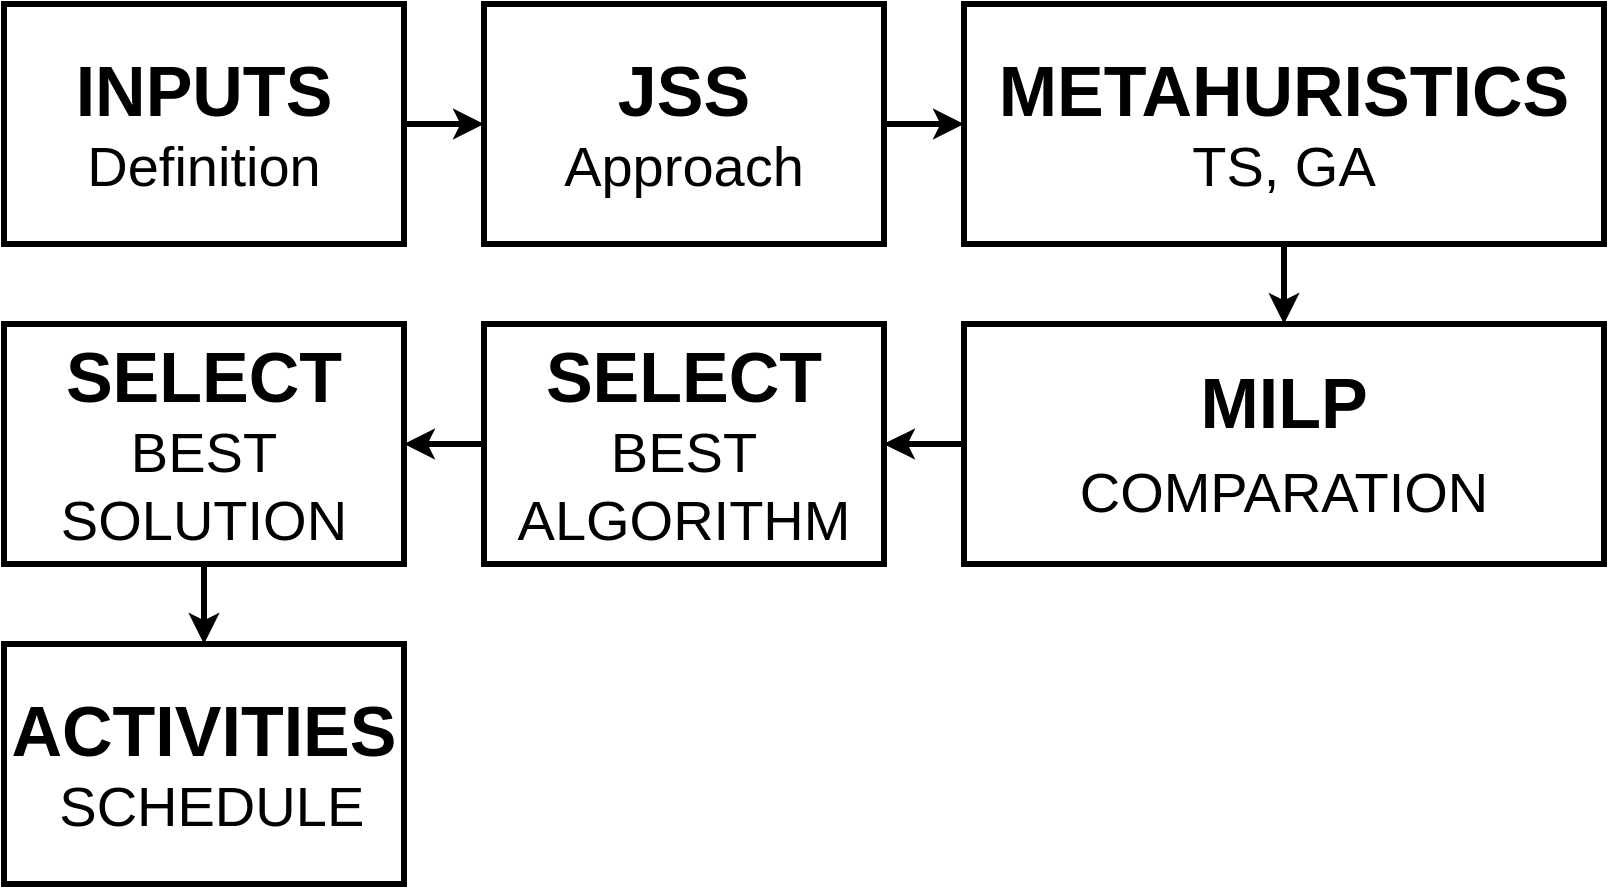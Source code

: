<mxfile version="26.0.3">
  <diagram name="Página-1" id="vJcUxD-9R3zmkLj-b6gD">
    <mxGraphModel dx="1434" dy="780" grid="1" gridSize="10" guides="1" tooltips="1" connect="1" arrows="1" fold="1" page="1" pageScale="1" pageWidth="1169" pageHeight="827" background="none" math="0" shadow="0">
      <root>
        <mxCell id="0" />
        <mxCell id="1" parent="0" />
        <mxCell id="ltZokjYqiID-09ym16MI-4" style="edgeStyle=orthogonalEdgeStyle;rounded=0;orthogonalLoop=1;jettySize=auto;html=1;exitX=1;exitY=0.5;exitDx=0;exitDy=0;strokeWidth=3;" parent="1" source="ltZokjYqiID-09ym16MI-1" target="ltZokjYqiID-09ym16MI-2" edge="1">
          <mxGeometry relative="1" as="geometry" />
        </mxCell>
        <mxCell id="ltZokjYqiID-09ym16MI-1" value="&lt;font style=&quot;font-size: 35px;&quot;&gt;&lt;b style=&quot;&quot;&gt;INPUTS&lt;/b&gt;&lt;/font&gt;&lt;div&gt;&lt;font style=&quot;font-size: 28px;&quot;&gt;Definition&lt;/font&gt;&lt;/div&gt;" style="rounded=0;whiteSpace=wrap;html=1;strokeWidth=3;" parent="1" vertex="1">
          <mxGeometry x="80" y="120" width="200" height="120" as="geometry" />
        </mxCell>
        <mxCell id="ltZokjYqiID-09ym16MI-6" style="edgeStyle=orthogonalEdgeStyle;rounded=0;orthogonalLoop=1;jettySize=auto;html=1;exitX=1;exitY=0.5;exitDx=0;exitDy=0;entryX=0;entryY=0.5;entryDx=0;entryDy=0;strokeWidth=3;" parent="1" source="ltZokjYqiID-09ym16MI-2" target="ltZokjYqiID-09ym16MI-3" edge="1">
          <mxGeometry relative="1" as="geometry" />
        </mxCell>
        <mxCell id="ltZokjYqiID-09ym16MI-2" value="&lt;strong&gt;&lt;font style=&quot;font-size: 35px;&quot;&gt;JSS&lt;/font&gt;&lt;/strong&gt;&lt;div&gt;&lt;font style=&quot;font-size: 28px;&quot;&gt;Approach&lt;/font&gt;&lt;/div&gt;" style="rounded=0;whiteSpace=wrap;html=1;strokeWidth=3;" parent="1" vertex="1">
          <mxGeometry x="320" y="120" width="200" height="120" as="geometry" />
        </mxCell>
        <mxCell id="ltZokjYqiID-09ym16MI-8" style="edgeStyle=orthogonalEdgeStyle;rounded=0;orthogonalLoop=1;jettySize=auto;html=1;exitX=0.5;exitY=1;exitDx=0;exitDy=0;entryX=0.5;entryY=0;entryDx=0;entryDy=0;strokeWidth=3;" parent="1" source="ltZokjYqiID-09ym16MI-3" target="ltZokjYqiID-09ym16MI-7" edge="1">
          <mxGeometry relative="1" as="geometry" />
        </mxCell>
        <mxCell id="ltZokjYqiID-09ym16MI-3" value="&lt;font style=&quot;font-size: 35px;&quot;&gt;&lt;b&gt;METAHURISTICS&lt;/b&gt;&lt;/font&gt;&lt;div&gt;&lt;font style=&quot;font-size: 28px;&quot;&gt;TS, GA&lt;/font&gt;&lt;/div&gt;" style="rounded=0;whiteSpace=wrap;html=1;strokeWidth=3;" parent="1" vertex="1">
          <mxGeometry x="560" y="120" width="320" height="120" as="geometry" />
        </mxCell>
        <mxCell id="ltZokjYqiID-09ym16MI-11" style="edgeStyle=orthogonalEdgeStyle;rounded=0;orthogonalLoop=1;jettySize=auto;html=1;exitX=0;exitY=0.5;exitDx=0;exitDy=0;entryX=1;entryY=0.5;entryDx=0;entryDy=0;" parent="1" source="ltZokjYqiID-09ym16MI-7" target="ltZokjYqiID-09ym16MI-9" edge="1">
          <mxGeometry relative="1" as="geometry" />
        </mxCell>
        <mxCell id="ltZokjYqiID-09ym16MI-13" value="" style="edgeStyle=orthogonalEdgeStyle;rounded=0;orthogonalLoop=1;jettySize=auto;html=1;strokeWidth=3;" parent="1" source="ltZokjYqiID-09ym16MI-7" target="ltZokjYqiID-09ym16MI-9" edge="1">
          <mxGeometry relative="1" as="geometry" />
        </mxCell>
        <mxCell id="ltZokjYqiID-09ym16MI-7" value="&lt;b style=&quot;font-size: 35px;&quot;&gt;MILP&lt;/b&gt;&lt;div&gt;&lt;b style=&quot;font-size: 35px;&quot;&gt;&lt;/b&gt;&lt;font style=&quot;font-size: 28px;&quot;&gt;COMPARATION&lt;/font&gt;&lt;/div&gt;" style="rounded=0;whiteSpace=wrap;html=1;strokeWidth=3;" parent="1" vertex="1">
          <mxGeometry x="560" y="280" width="320" height="120" as="geometry" />
        </mxCell>
        <mxCell id="-TUVtEOpNHZRhoDiYe6Y-2" style="edgeStyle=orthogonalEdgeStyle;rounded=0;orthogonalLoop=1;jettySize=auto;html=1;exitX=0;exitY=0.5;exitDx=0;exitDy=0;entryX=1;entryY=0.5;entryDx=0;entryDy=0;strokeWidth=3;" edge="1" parent="1" source="ltZokjYqiID-09ym16MI-9" target="-TUVtEOpNHZRhoDiYe6Y-1">
          <mxGeometry relative="1" as="geometry" />
        </mxCell>
        <mxCell id="ltZokjYqiID-09ym16MI-9" value="&lt;span style=&quot;font-size: 35px;&quot;&gt;&lt;b&gt;SELECT&lt;/b&gt;&lt;/span&gt;&lt;br&gt;&lt;div&gt;&lt;font style=&quot;font-size: 28px;&quot;&gt;BEST ALGORITHM&lt;/font&gt;&lt;/div&gt;" style="rounded=0;whiteSpace=wrap;html=1;strokeWidth=3;" parent="1" vertex="1">
          <mxGeometry x="320" y="280" width="200" height="120" as="geometry" />
        </mxCell>
        <mxCell id="ltZokjYqiID-09ym16MI-10" value="&lt;span style=&quot;font-size: 35px;&quot;&gt;&lt;b&gt;ACTIVITIES&lt;/b&gt;&lt;/span&gt;&lt;br&gt;&lt;div&gt;&lt;span style=&quot;font-size: 28px;&quot;&gt;&amp;nbsp;SCHEDULE&lt;/span&gt;&lt;/div&gt;" style="rounded=0;whiteSpace=wrap;html=1;strokeWidth=3;" parent="1" vertex="1">
          <mxGeometry x="80" y="440" width="200" height="120" as="geometry" />
        </mxCell>
        <mxCell id="-TUVtEOpNHZRhoDiYe6Y-3" style="edgeStyle=orthogonalEdgeStyle;rounded=0;orthogonalLoop=1;jettySize=auto;html=1;exitX=0.5;exitY=1;exitDx=0;exitDy=0;entryX=0.5;entryY=0;entryDx=0;entryDy=0;strokeWidth=3;" edge="1" parent="1" source="-TUVtEOpNHZRhoDiYe6Y-1" target="ltZokjYqiID-09ym16MI-10">
          <mxGeometry relative="1" as="geometry" />
        </mxCell>
        <mxCell id="-TUVtEOpNHZRhoDiYe6Y-1" value="&lt;span style=&quot;font-size: 35px;&quot;&gt;&lt;b&gt;SELECT&lt;/b&gt;&lt;/span&gt;&lt;br&gt;&lt;div&gt;&lt;font style=&quot;font-size: 28px;&quot;&gt;BEST SOLUTION&lt;/font&gt;&lt;/div&gt;" style="rounded=0;whiteSpace=wrap;html=1;strokeWidth=3;" vertex="1" parent="1">
          <mxGeometry x="80" y="280" width="200" height="120" as="geometry" />
        </mxCell>
      </root>
    </mxGraphModel>
  </diagram>
</mxfile>
